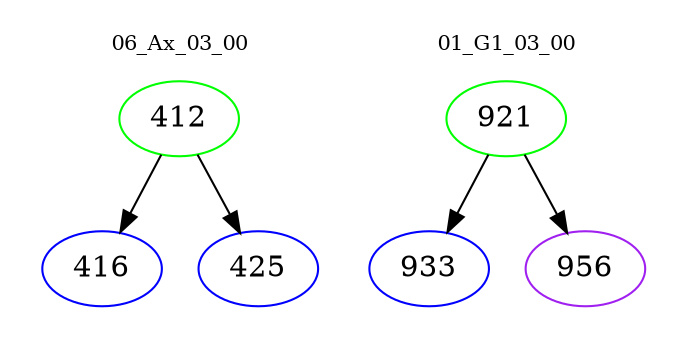 digraph{
subgraph cluster_0 {
color = white
label = "06_Ax_03_00";
fontsize=10;
T0_412 [label="412", color="green"]
T0_412 -> T0_416 [color="black"]
T0_416 [label="416", color="blue"]
T0_412 -> T0_425 [color="black"]
T0_425 [label="425", color="blue"]
}
subgraph cluster_1 {
color = white
label = "01_G1_03_00";
fontsize=10;
T1_921 [label="921", color="green"]
T1_921 -> T1_933 [color="black"]
T1_933 [label="933", color="blue"]
T1_921 -> T1_956 [color="black"]
T1_956 [label="956", color="purple"]
}
}
